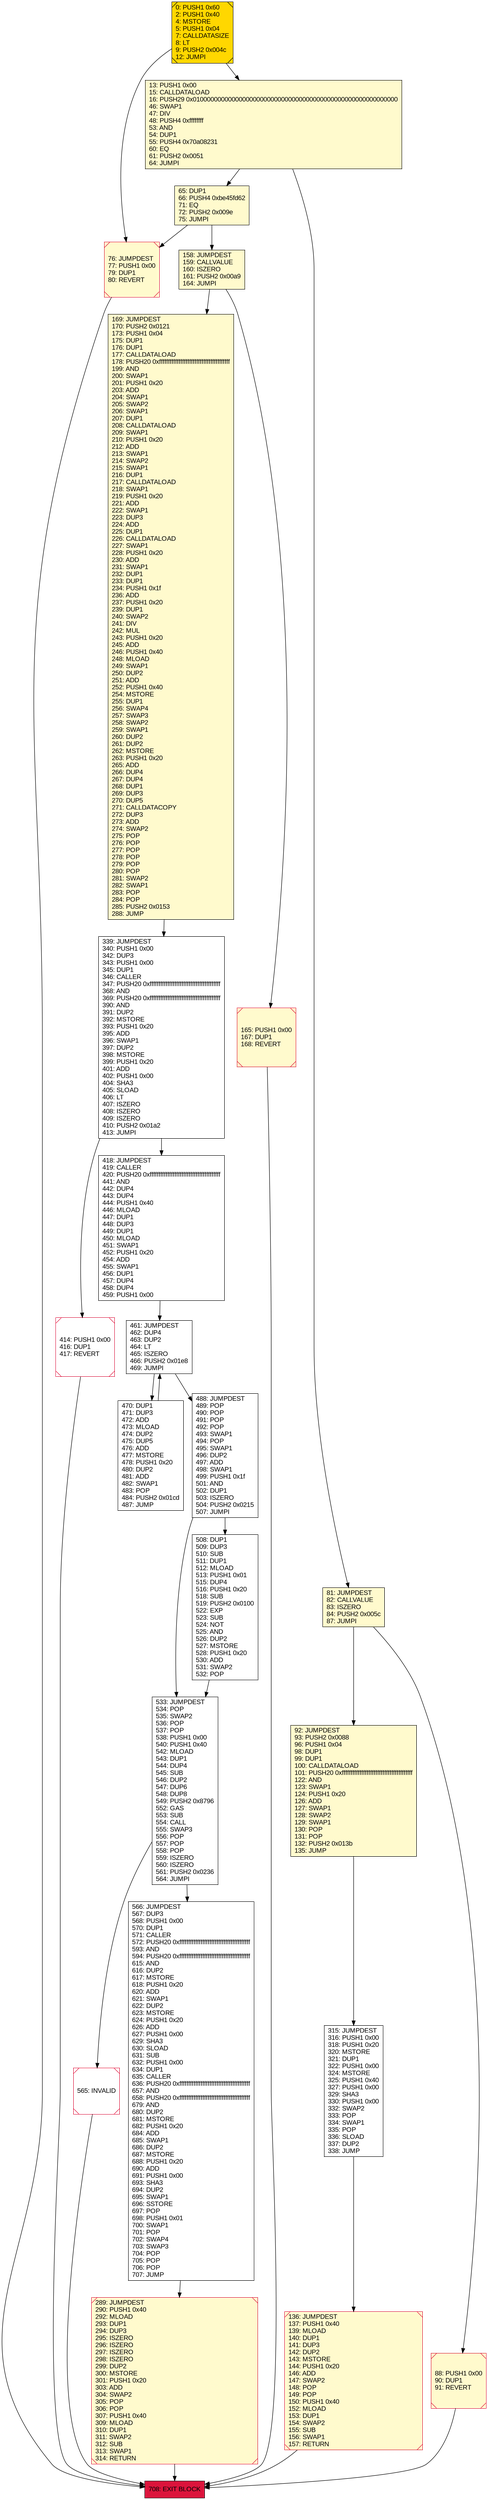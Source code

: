 digraph G {
bgcolor=transparent rankdir=UD;
node [shape=box style=filled color=black fillcolor=white fontname=arial fontcolor=black];
315 [label="315: JUMPDEST\l316: PUSH1 0x00\l318: PUSH1 0x20\l320: MSTORE\l321: DUP1\l322: PUSH1 0x00\l324: MSTORE\l325: PUSH1 0x40\l327: PUSH1 0x00\l329: SHA3\l330: PUSH1 0x00\l332: SWAP2\l333: POP\l334: SWAP1\l335: POP\l336: SLOAD\l337: DUP2\l338: JUMP\l" ];
92 [label="92: JUMPDEST\l93: PUSH2 0x0088\l96: PUSH1 0x04\l98: DUP1\l99: DUP1\l100: CALLDATALOAD\l101: PUSH20 0xffffffffffffffffffffffffffffffffffffffff\l122: AND\l123: SWAP1\l124: PUSH1 0x20\l126: ADD\l127: SWAP1\l128: SWAP2\l129: SWAP1\l130: POP\l131: POP\l132: PUSH2 0x013b\l135: JUMP\l" fillcolor=lemonchiffon ];
339 [label="339: JUMPDEST\l340: PUSH1 0x00\l342: DUP3\l343: PUSH1 0x00\l345: DUP1\l346: CALLER\l347: PUSH20 0xffffffffffffffffffffffffffffffffffffffff\l368: AND\l369: PUSH20 0xffffffffffffffffffffffffffffffffffffffff\l390: AND\l391: DUP2\l392: MSTORE\l393: PUSH1 0x20\l395: ADD\l396: SWAP1\l397: DUP2\l398: MSTORE\l399: PUSH1 0x20\l401: ADD\l402: PUSH1 0x00\l404: SHA3\l405: SLOAD\l406: LT\l407: ISZERO\l408: ISZERO\l409: ISZERO\l410: PUSH2 0x01a2\l413: JUMPI\l" ];
708 [label="708: EXIT BLOCK\l" fillcolor=crimson ];
165 [label="165: PUSH1 0x00\l167: DUP1\l168: REVERT\l" fillcolor=lemonchiffon shape=Msquare color=crimson ];
0 [label="0: PUSH1 0x60\l2: PUSH1 0x40\l4: MSTORE\l5: PUSH1 0x04\l7: CALLDATASIZE\l8: LT\l9: PUSH2 0x004c\l12: JUMPI\l" fillcolor=lemonchiffon shape=Msquare fillcolor=gold ];
470 [label="470: DUP1\l471: DUP3\l472: ADD\l473: MLOAD\l474: DUP2\l475: DUP5\l476: ADD\l477: MSTORE\l478: PUSH1 0x20\l480: DUP2\l481: ADD\l482: SWAP1\l483: POP\l484: PUSH2 0x01cd\l487: JUMP\l" ];
76 [label="76: JUMPDEST\l77: PUSH1 0x00\l79: DUP1\l80: REVERT\l" fillcolor=lemonchiffon shape=Msquare color=crimson ];
533 [label="533: JUMPDEST\l534: POP\l535: SWAP2\l536: POP\l537: POP\l538: PUSH1 0x00\l540: PUSH1 0x40\l542: MLOAD\l543: DUP1\l544: DUP4\l545: SUB\l546: DUP2\l547: DUP6\l548: DUP8\l549: PUSH2 0x8796\l552: GAS\l553: SUB\l554: CALL\l555: SWAP3\l556: POP\l557: POP\l558: POP\l559: ISZERO\l560: ISZERO\l561: PUSH2 0x0236\l564: JUMPI\l" ];
565 [label="565: INVALID\l" shape=Msquare color=crimson ];
418 [label="418: JUMPDEST\l419: CALLER\l420: PUSH20 0xffffffffffffffffffffffffffffffffffffffff\l441: AND\l442: DUP4\l443: DUP4\l444: PUSH1 0x40\l446: MLOAD\l447: DUP1\l448: DUP3\l449: DUP1\l450: MLOAD\l451: SWAP1\l452: PUSH1 0x20\l454: ADD\l455: SWAP1\l456: DUP1\l457: DUP4\l458: DUP4\l459: PUSH1 0x00\l" ];
169 [label="169: JUMPDEST\l170: PUSH2 0x0121\l173: PUSH1 0x04\l175: DUP1\l176: DUP1\l177: CALLDATALOAD\l178: PUSH20 0xffffffffffffffffffffffffffffffffffffffff\l199: AND\l200: SWAP1\l201: PUSH1 0x20\l203: ADD\l204: SWAP1\l205: SWAP2\l206: SWAP1\l207: DUP1\l208: CALLDATALOAD\l209: SWAP1\l210: PUSH1 0x20\l212: ADD\l213: SWAP1\l214: SWAP2\l215: SWAP1\l216: DUP1\l217: CALLDATALOAD\l218: SWAP1\l219: PUSH1 0x20\l221: ADD\l222: SWAP1\l223: DUP3\l224: ADD\l225: DUP1\l226: CALLDATALOAD\l227: SWAP1\l228: PUSH1 0x20\l230: ADD\l231: SWAP1\l232: DUP1\l233: DUP1\l234: PUSH1 0x1f\l236: ADD\l237: PUSH1 0x20\l239: DUP1\l240: SWAP2\l241: DIV\l242: MUL\l243: PUSH1 0x20\l245: ADD\l246: PUSH1 0x40\l248: MLOAD\l249: SWAP1\l250: DUP2\l251: ADD\l252: PUSH1 0x40\l254: MSTORE\l255: DUP1\l256: SWAP4\l257: SWAP3\l258: SWAP2\l259: SWAP1\l260: DUP2\l261: DUP2\l262: MSTORE\l263: PUSH1 0x20\l265: ADD\l266: DUP4\l267: DUP4\l268: DUP1\l269: DUP3\l270: DUP5\l271: CALLDATACOPY\l272: DUP3\l273: ADD\l274: SWAP2\l275: POP\l276: POP\l277: POP\l278: POP\l279: POP\l280: POP\l281: SWAP2\l282: SWAP1\l283: POP\l284: POP\l285: PUSH2 0x0153\l288: JUMP\l" fillcolor=lemonchiffon ];
488 [label="488: JUMPDEST\l489: POP\l490: POP\l491: POP\l492: POP\l493: SWAP1\l494: POP\l495: SWAP1\l496: DUP2\l497: ADD\l498: SWAP1\l499: PUSH1 0x1f\l501: AND\l502: DUP1\l503: ISZERO\l504: PUSH2 0x0215\l507: JUMPI\l" ];
81 [label="81: JUMPDEST\l82: CALLVALUE\l83: ISZERO\l84: PUSH2 0x005c\l87: JUMPI\l" fillcolor=lemonchiffon ];
461 [label="461: JUMPDEST\l462: DUP4\l463: DUP2\l464: LT\l465: ISZERO\l466: PUSH2 0x01e8\l469: JUMPI\l" ];
566 [label="566: JUMPDEST\l567: DUP3\l568: PUSH1 0x00\l570: DUP1\l571: CALLER\l572: PUSH20 0xffffffffffffffffffffffffffffffffffffffff\l593: AND\l594: PUSH20 0xffffffffffffffffffffffffffffffffffffffff\l615: AND\l616: DUP2\l617: MSTORE\l618: PUSH1 0x20\l620: ADD\l621: SWAP1\l622: DUP2\l623: MSTORE\l624: PUSH1 0x20\l626: ADD\l627: PUSH1 0x00\l629: SHA3\l630: SLOAD\l631: SUB\l632: PUSH1 0x00\l634: DUP1\l635: CALLER\l636: PUSH20 0xffffffffffffffffffffffffffffffffffffffff\l657: AND\l658: PUSH20 0xffffffffffffffffffffffffffffffffffffffff\l679: AND\l680: DUP2\l681: MSTORE\l682: PUSH1 0x20\l684: ADD\l685: SWAP1\l686: DUP2\l687: MSTORE\l688: PUSH1 0x20\l690: ADD\l691: PUSH1 0x00\l693: SHA3\l694: DUP2\l695: SWAP1\l696: SSTORE\l697: POP\l698: PUSH1 0x01\l700: SWAP1\l701: POP\l702: SWAP4\l703: SWAP3\l704: POP\l705: POP\l706: POP\l707: JUMP\l" ];
65 [label="65: DUP1\l66: PUSH4 0xbe45fd62\l71: EQ\l72: PUSH2 0x009e\l75: JUMPI\l" fillcolor=lemonchiffon ];
13 [label="13: PUSH1 0x00\l15: CALLDATALOAD\l16: PUSH29 0x0100000000000000000000000000000000000000000000000000000000\l46: SWAP1\l47: DIV\l48: PUSH4 0xffffffff\l53: AND\l54: DUP1\l55: PUSH4 0x70a08231\l60: EQ\l61: PUSH2 0x0051\l64: JUMPI\l" fillcolor=lemonchiffon ];
158 [label="158: JUMPDEST\l159: CALLVALUE\l160: ISZERO\l161: PUSH2 0x00a9\l164: JUMPI\l" fillcolor=lemonchiffon ];
508 [label="508: DUP1\l509: DUP3\l510: SUB\l511: DUP1\l512: MLOAD\l513: PUSH1 0x01\l515: DUP4\l516: PUSH1 0x20\l518: SUB\l519: PUSH2 0x0100\l522: EXP\l523: SUB\l524: NOT\l525: AND\l526: DUP2\l527: MSTORE\l528: PUSH1 0x20\l530: ADD\l531: SWAP2\l532: POP\l" ];
88 [label="88: PUSH1 0x00\l90: DUP1\l91: REVERT\l" fillcolor=lemonchiffon shape=Msquare color=crimson ];
136 [label="136: JUMPDEST\l137: PUSH1 0x40\l139: MLOAD\l140: DUP1\l141: DUP3\l142: DUP2\l143: MSTORE\l144: PUSH1 0x20\l146: ADD\l147: SWAP2\l148: POP\l149: POP\l150: PUSH1 0x40\l152: MLOAD\l153: DUP1\l154: SWAP2\l155: SUB\l156: SWAP1\l157: RETURN\l" fillcolor=lemonchiffon shape=Msquare color=crimson ];
289 [label="289: JUMPDEST\l290: PUSH1 0x40\l292: MLOAD\l293: DUP1\l294: DUP3\l295: ISZERO\l296: ISZERO\l297: ISZERO\l298: ISZERO\l299: DUP2\l300: MSTORE\l301: PUSH1 0x20\l303: ADD\l304: SWAP2\l305: POP\l306: POP\l307: PUSH1 0x40\l309: MLOAD\l310: DUP1\l311: SWAP2\l312: SUB\l313: SWAP1\l314: RETURN\l" fillcolor=lemonchiffon shape=Msquare color=crimson ];
414 [label="414: PUSH1 0x00\l416: DUP1\l417: REVERT\l" shape=Msquare color=crimson ];
165 -> 708;
92 -> 315;
13 -> 81;
488 -> 533;
13 -> 65;
81 -> 88;
76 -> 708;
565 -> 708;
339 -> 418;
81 -> 92;
0 -> 13;
158 -> 165;
461 -> 470;
470 -> 461;
158 -> 169;
488 -> 508;
289 -> 708;
533 -> 566;
315 -> 136;
339 -> 414;
418 -> 461;
508 -> 533;
461 -> 488;
533 -> 565;
65 -> 158;
169 -> 339;
566 -> 289;
0 -> 76;
65 -> 76;
414 -> 708;
88 -> 708;
136 -> 708;
}